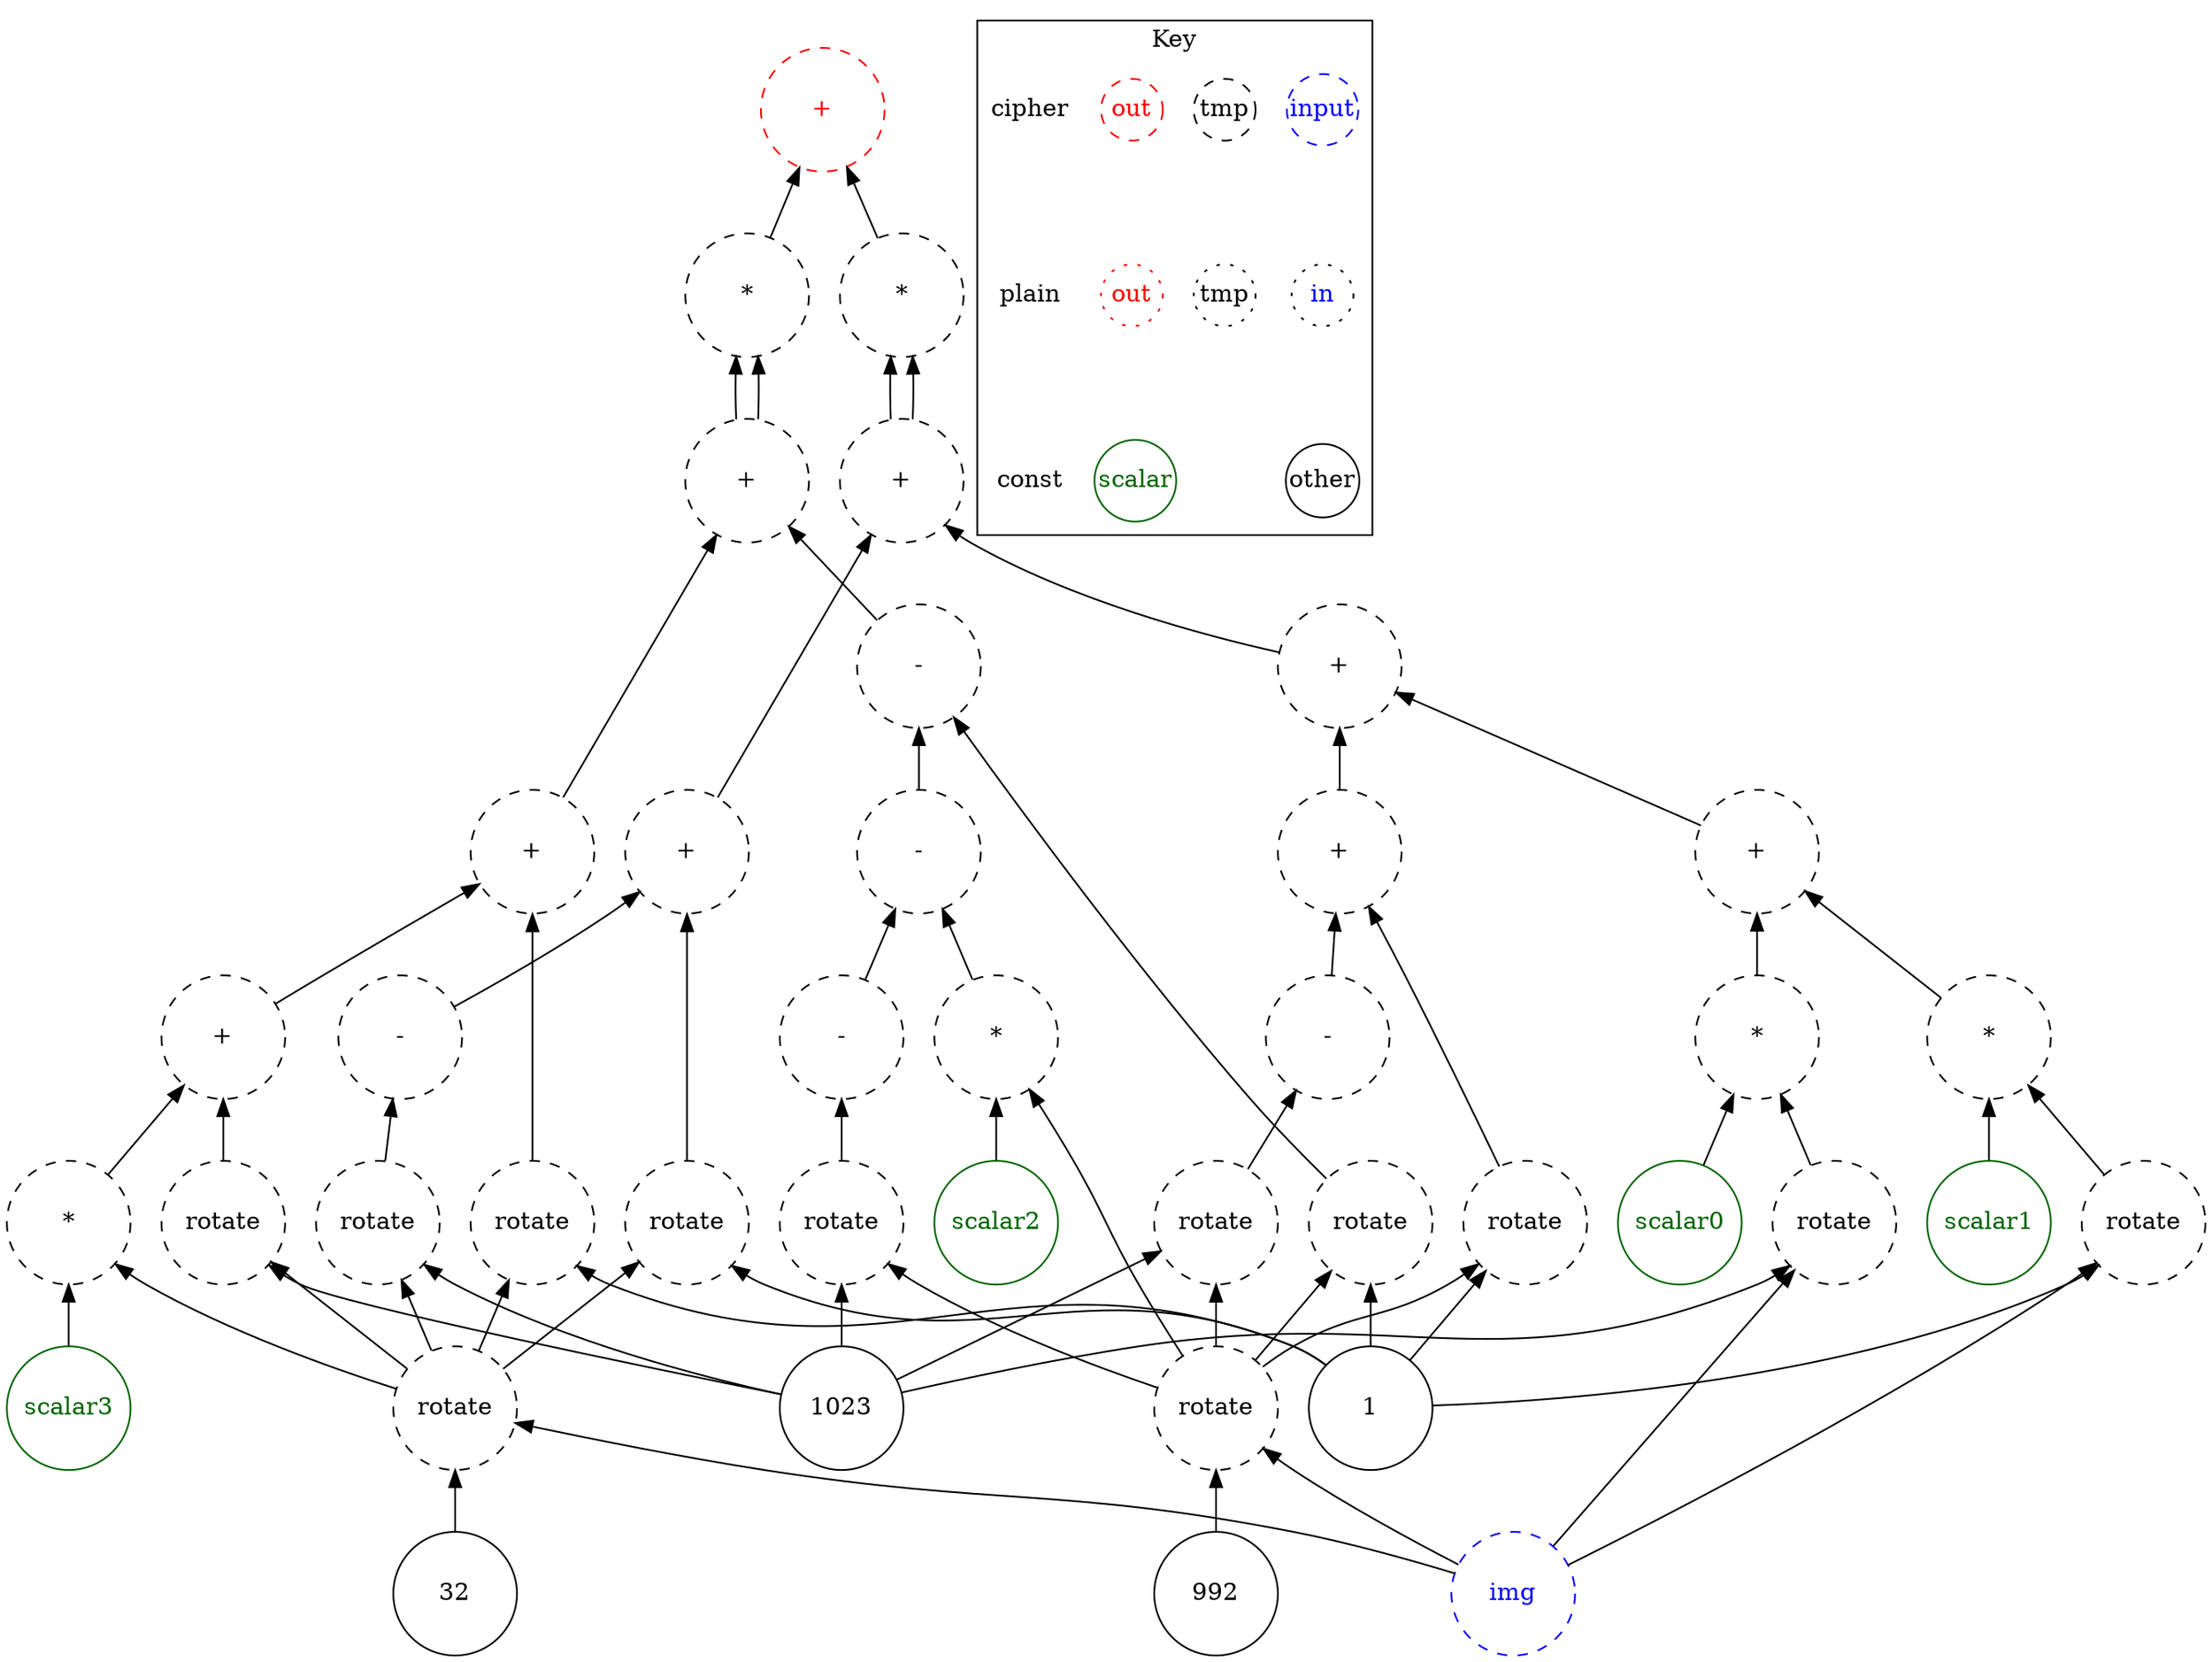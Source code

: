 digraph "sobel" {
node [shape=circle width=1 margin=0]
edge [dir=back]
1 [label="1" style=solid]
32 [label="32" style=solid]
ciphertext0 [label="img" style=dashed color=blue fontcolor=blue]
ciphertext2 [label="rotate" style=dashed]
ciphertext2 -> ciphertext0
ciphertext2 -> 32
ciphertext27 [label="rotate" style=dashed]
ciphertext27 -> ciphertext2
ciphertext27 -> 1
scalar3 [label="scalar3" style=solid color=darkgreen fontcolor=darkgreen]
ciphertext25 [label="*" style=dashed]
ciphertext25 -> scalar3
ciphertext25 -> ciphertext2
1023 [label="1023" style=solid]
ciphertext24 [label="rotate" style=dashed]
ciphertext24 -> ciphertext2
ciphertext24 -> 1023
ciphertext26 [label="+" style=dashed]
ciphertext26 -> ciphertext24
ciphertext26 -> ciphertext25
ciphertext28 [label="+" style=dashed]
ciphertext28 -> ciphertext26
ciphertext28 -> ciphertext27
1 [label="1" style=solid]
992 [label="992" style=solid]
ciphertext1 [label="rotate" style=dashed]
ciphertext1 -> ciphertext0
ciphertext1 -> 992
ciphertext22 [label="rotate" style=dashed]
ciphertext22 -> ciphertext1
ciphertext22 -> 1
scalar2 [label="scalar2" style=solid color=darkgreen fontcolor=darkgreen]
ciphertext20 [label="*" style=dashed]
ciphertext20 -> scalar2
ciphertext20 -> ciphertext1
1023 [label="1023" style=solid]
ciphertext18 [label="rotate" style=dashed]
ciphertext18 -> ciphertext1
ciphertext18 -> 1023
ciphertext19 [label="-" style=dashed]
ciphertext19 -> ciphertext18
ciphertext21 [label="-" style=dashed]
ciphertext21 -> ciphertext19
ciphertext21 -> ciphertext20
ciphertext23 [label="-" style=dashed]
ciphertext23 -> ciphertext21
ciphertext23 -> ciphertext22
ciphertext29 [label="+" style=dashed]
ciphertext29 -> ciphertext23
ciphertext29 -> ciphertext28
ciphertext31 [label="*" style=dashed]
ciphertext31 -> ciphertext29
ciphertext31 -> ciphertext29
1 [label="1" style=solid]
ciphertext14 [label="rotate" style=dashed]
ciphertext14 -> ciphertext2
ciphertext14 -> 1
1023 [label="1023" style=solid]
ciphertext12 [label="rotate" style=dashed]
ciphertext12 -> ciphertext2
ciphertext12 -> 1023
ciphertext13 [label="-" style=dashed]
ciphertext13 -> ciphertext12
ciphertext15 [label="+" style=dashed]
ciphertext15 -> ciphertext13
ciphertext15 -> ciphertext14
1 [label="1" style=solid]
ciphertext9 [label="rotate" style=dashed]
ciphertext9 -> ciphertext0
ciphertext9 -> 1
scalar1 [label="scalar1" style=solid color=darkgreen fontcolor=darkgreen]
ciphertext10 [label="*" style=dashed]
ciphertext10 -> scalar1
ciphertext10 -> ciphertext9
1023 [label="1023" style=solid]
ciphertext7 [label="rotate" style=dashed]
ciphertext7 -> ciphertext0
ciphertext7 -> 1023
scalar0 [label="scalar0" style=solid color=darkgreen fontcolor=darkgreen]
ciphertext8 [label="*" style=dashed]
ciphertext8 -> scalar0
ciphertext8 -> ciphertext7
ciphertext11 [label="+" style=dashed]
ciphertext11 -> ciphertext8
ciphertext11 -> ciphertext10
1 [label="1" style=solid]
ciphertext5 [label="rotate" style=dashed]
ciphertext5 -> ciphertext1
ciphertext5 -> 1
1023 [label="1023" style=solid]
ciphertext3 [label="rotate" style=dashed]
ciphertext3 -> ciphertext1
ciphertext3 -> 1023
ciphertext4 [label="-" style=dashed]
ciphertext4 -> ciphertext3
ciphertext6 [label="+" style=dashed]
ciphertext6 -> ciphertext4
ciphertext6 -> ciphertext5
ciphertext16 [label="+" style=dashed]
ciphertext16 -> ciphertext6
ciphertext16 -> ciphertext11
ciphertext17 [label="+" style=dashed]
ciphertext17 -> ciphertext16
ciphertext17 -> ciphertext15
ciphertext30 [label="*" style=dashed]
ciphertext30 -> ciphertext17
ciphertext30 -> ciphertext17
ciphertext32 [label="+" style=dashed color=red fontcolor=red]
ciphertext32 -> ciphertext30
ciphertext32 -> ciphertext31
subgraph cluster_key {
    graph[label="Key"]
    node [width=0.5]
    edge [dir=forward style=invis]
    in_cipher [label=input color=blue fontcolor=blue style=dashed]
    tmp_cipher [label=tmp color=black fontcolor=black style=dashed]
    out_cipher [label=out color=red fontcolor=red style=dashed]
    cipher [shape=plain]

    in_plain [label=in icolor=blue fontcolor=blue style=dotted]
    tmp_plain [label=tmp color=black fontcolor=black style=dotted]
    out_plain [label=out color=red fontcolor=red style=dotted]
    plain [shape=plain]
    
    other [color=black fontcolor=black style=solid]
    scalar [color=darkgreen fontcolor=darkgreen style=solid]
    const[shape=plain]
    
    cipher -> plain
    plain -> const
    out_cipher -> out_plain
    in_cipher -> in_plain
    tmp_cipher -> tmp_plain
    in_plain -> other
    out_plain -> scalar
}
}
